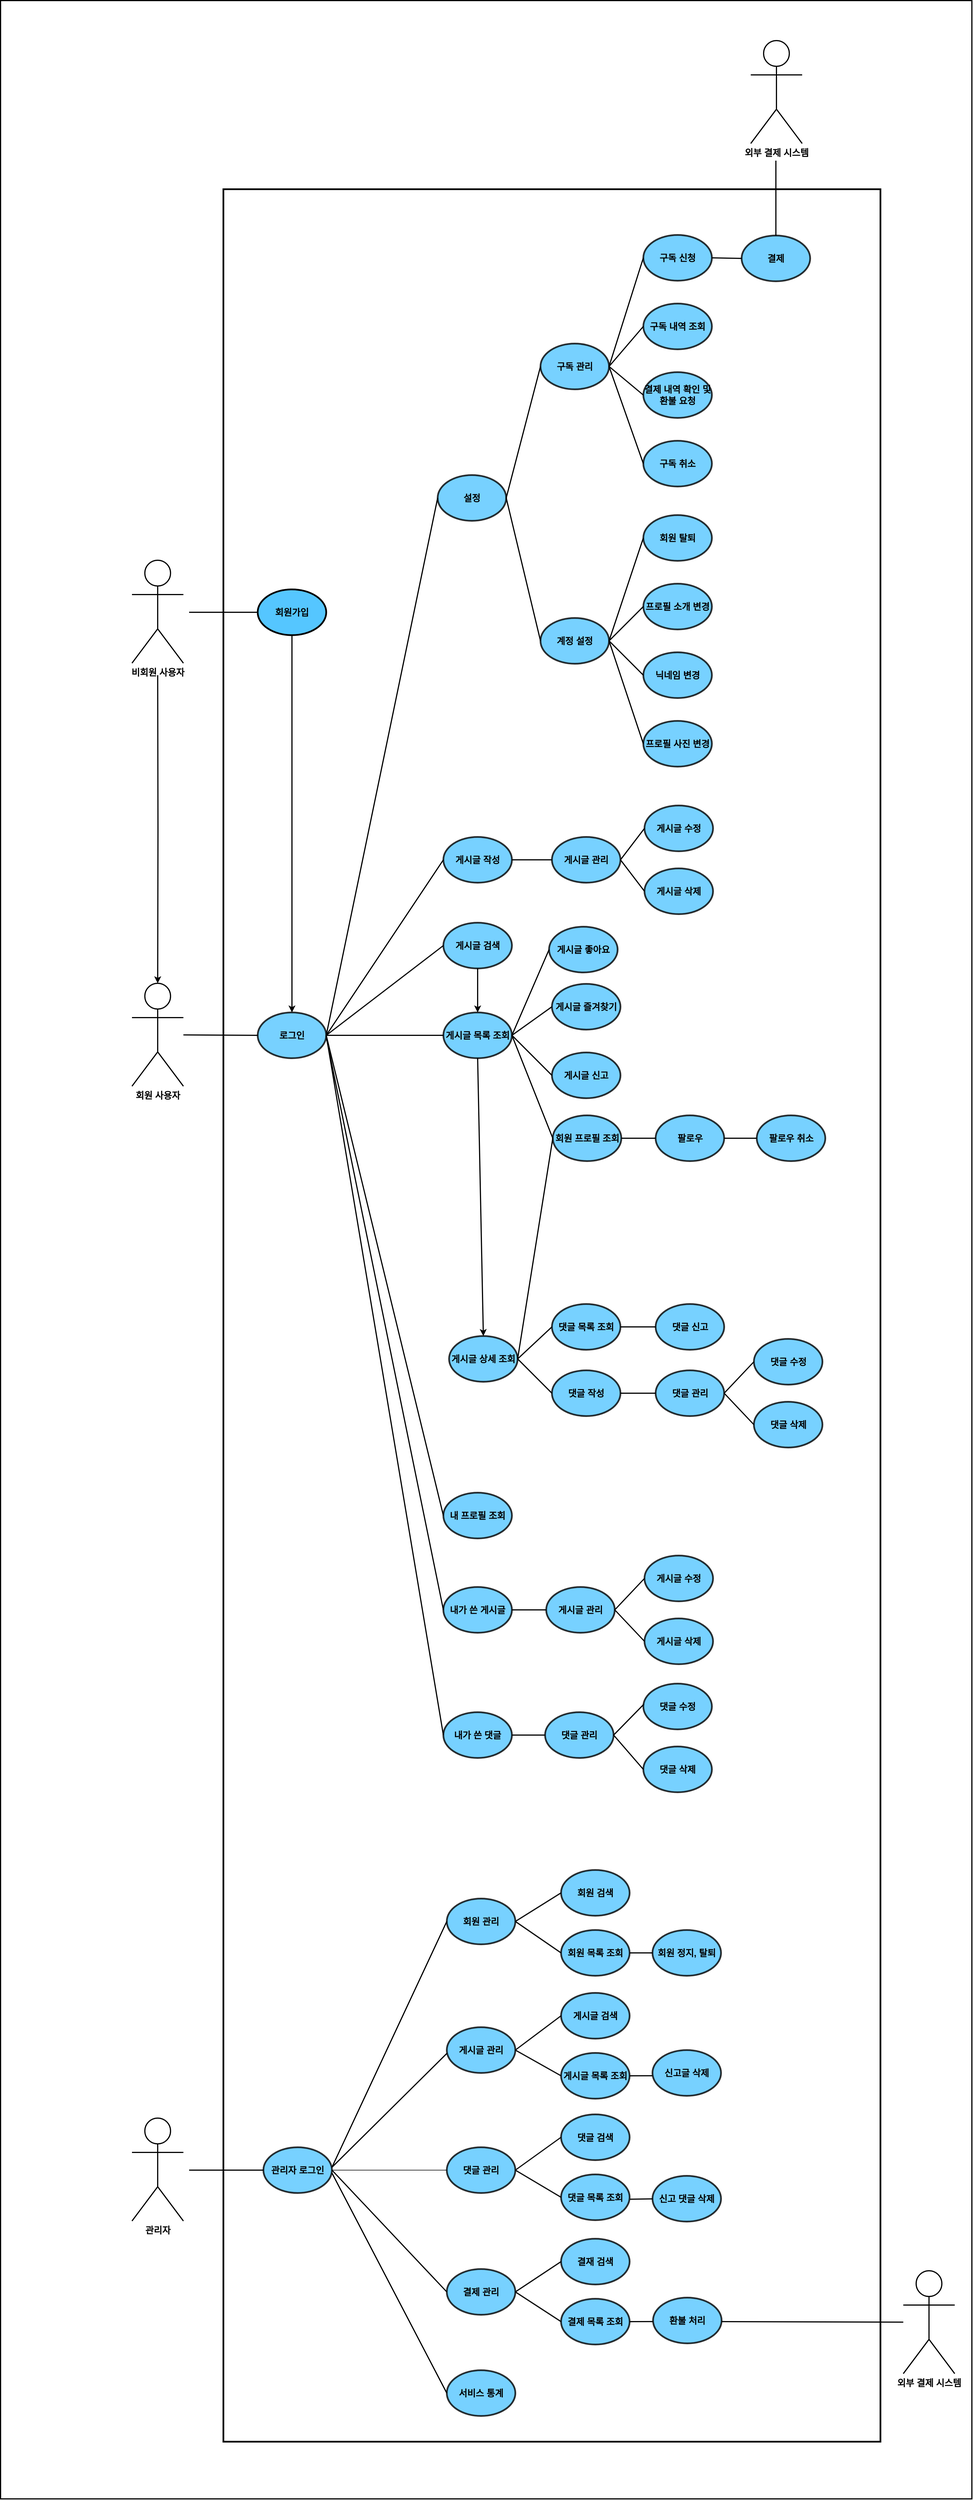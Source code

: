 <mxfile version="28.0.3" pages="2">
  <diagram name="페이지-1" id="KHk0nPtYh4eh7Fd_yaVx">
    <mxGraphModel dx="4844" dy="3646" grid="1" gridSize="10" guides="1" tooltips="1" connect="1" arrows="1" fold="1" page="1" pageScale="1" pageWidth="827" pageHeight="1169" math="0" shadow="0">
      <root>
        <mxCell id="0" />
        <mxCell id="1" parent="0" />
        <mxCell id="G9qvY0UhT8ZJuswkd91p-95" value="" style="rounded=0;whiteSpace=wrap;html=1;fillColor=light-dark(#FFFFFF,#FFFFFF);fontSize=16;strokeWidth=2;" vertex="1" parent="1">
          <mxGeometry x="-170" y="-1030" width="1700" height="4370" as="geometry" />
        </mxCell>
        <mxCell id="G9qvY0UhT8ZJuswkd91p-177" value="" style="rounded=0;whiteSpace=wrap;html=1;strokeColor=light-dark(#000000,#000000);fillColor=none;strokeWidth=3;" vertex="1" parent="1">
          <mxGeometry x="220" y="-700" width="1150" height="3940" as="geometry" />
        </mxCell>
        <mxCell id="G9qvY0UhT8ZJuswkd91p-1" value="&lt;font&gt;비회원 사용자&lt;/font&gt;" style="shape=umlActor;verticalLabelPosition=bottom;verticalAlign=top;html=1;outlineConnect=0;fontSize=16;strokeWidth=2;strokeColor=light-dark(#000000,#000000);align=center;fontFamily=Helvetica;fontColor=light-dark(#000000,#000000);fontStyle=1;fillColor=default;" vertex="1" parent="1">
          <mxGeometry x="60" y="-51" width="90" height="180" as="geometry" />
        </mxCell>
        <mxCell id="G9qvY0UhT8ZJuswkd91p-5" value="회원가입" style="ellipse;whiteSpace=wrap;fillColor=light-dark(#55C6FF,#FFFF60);fontSize=16;fontStyle=1;labelBackgroundColor=none;strokeColor=light-dark(#000000,#000000);gradientColor=none;gradientDirection=east;fontColor=light-dark(#000000,#000000);strokeWidth=3;align=center;verticalAlign=middle;fontFamily=Helvetica;" vertex="1" parent="1">
          <mxGeometry x="280" width="120" height="80" as="geometry" />
        </mxCell>
        <mxCell id="G9qvY0UhT8ZJuswkd91p-6" value="로그인" style="ellipse;whiteSpace=wrap;html=1;fontSize=16;strokeColor=light-dark(#000000,#000000);align=center;verticalAlign=middle;fontFamily=Helvetica;fontColor=light-dark(#000000,#000000);fontStyle=1;labelBackgroundColor=none;fillColor=light-dark(#55C6FF,#0ABEEB);gradientColor=none;gradientDirection=east;opacity=80;strokeWidth=3;" vertex="1" parent="1">
          <mxGeometry x="280" y="740" width="120" height="80" as="geometry" />
        </mxCell>
        <mxCell id="G9qvY0UhT8ZJuswkd91p-7" value="게시글 목록 조회" style="ellipse;whiteSpace=wrap;html=1;fontSize=16;strokeColor=light-dark(#000000,#000000);align=center;verticalAlign=middle;fontFamily=Helvetica;fontColor=light-dark(#000000,#000000);fontStyle=1;labelBackgroundColor=none;fillColor=light-dark(#55C6FF,#0ABEEB);gradientColor=none;gradientDirection=east;opacity=80;strokeWidth=3;" vertex="1" parent="1">
          <mxGeometry x="605" y="740" width="120" height="80" as="geometry" />
        </mxCell>
        <mxCell id="G9qvY0UhT8ZJuswkd91p-8" value="댓글 작성" style="ellipse;whiteSpace=wrap;html=1;fontSize=16;strokeColor=light-dark(#000000,#000000);align=center;verticalAlign=middle;fontFamily=Helvetica;fontColor=light-dark(#000000,#000000);fontStyle=1;labelBackgroundColor=none;fillColor=light-dark(#55C6FF,#0ABEEB);gradientColor=none;gradientDirection=east;opacity=80;strokeWidth=3;" vertex="1" parent="1">
          <mxGeometry x="795" y="1366" width="120" height="80" as="geometry" />
        </mxCell>
        <mxCell id="G9qvY0UhT8ZJuswkd91p-10" value="팔로우" style="ellipse;whiteSpace=wrap;html=1;fontSize=16;strokeColor=light-dark(#000000,#000000);align=center;verticalAlign=middle;fontFamily=Helvetica;fontColor=light-dark(#000000,#000000);fontStyle=1;labelBackgroundColor=none;fillColor=light-dark(#55C6FF,#0ABEEB);gradientColor=none;gradientDirection=east;opacity=80;strokeWidth=3;" vertex="1" parent="1">
          <mxGeometry x="976.5" y="920" width="120" height="80" as="geometry" />
        </mxCell>
        <mxCell id="G9qvY0UhT8ZJuswkd91p-15" value="게시글 수정" style="ellipse;whiteSpace=wrap;html=1;fontSize=16;strokeColor=light-dark(#000000,#000000);align=center;verticalAlign=middle;fontFamily=Helvetica;fontColor=light-dark(#000000,#000000);fontStyle=1;labelBackgroundColor=none;fillColor=light-dark(#55C6FF,#0ABEEB);gradientColor=none;gradientDirection=east;opacity=80;strokeWidth=3;" vertex="1" parent="1">
          <mxGeometry x="957" y="378" width="120" height="80" as="geometry" />
        </mxCell>
        <mxCell id="G9qvY0UhT8ZJuswkd91p-16" value="게시글 관리" style="ellipse;whiteSpace=wrap;html=1;fontSize=16;strokeColor=light-dark(#000000,#000000);align=center;verticalAlign=middle;fontFamily=Helvetica;fontColor=light-dark(#000000,#000000);fontStyle=1;labelBackgroundColor=none;fillColor=light-dark(#55C6FF,#0ABEEB);gradientColor=none;gradientDirection=east;opacity=80;strokeWidth=3;" vertex="1" parent="1">
          <mxGeometry x="795" y="433" width="120" height="80" as="geometry" />
        </mxCell>
        <mxCell id="G9qvY0UhT8ZJuswkd91p-17" value="게시글 작성" style="ellipse;whiteSpace=wrap;html=1;fontSize=16;strokeColor=light-dark(#000000,#000000);align=center;verticalAlign=middle;fontFamily=Helvetica;fontColor=light-dark(#000000,#000000);fontStyle=1;labelBackgroundColor=none;fillColor=light-dark(#55C6FF,#0ABEEB);gradientColor=none;gradientDirection=east;opacity=80;strokeWidth=3;" vertex="1" parent="1">
          <mxGeometry x="605" y="433" width="120" height="80" as="geometry" />
        </mxCell>
        <mxCell id="G9qvY0UhT8ZJuswkd91p-18" value="게시글 삭제" style="ellipse;whiteSpace=wrap;html=1;fontSize=16;strokeColor=light-dark(#000000,#000000);align=center;verticalAlign=middle;fontFamily=Helvetica;fontColor=light-dark(#000000,#000000);fontStyle=1;labelBackgroundColor=none;fillColor=light-dark(#55C6FF,#0ABEEB);gradientColor=none;gradientDirection=east;opacity=80;strokeWidth=3;" vertex="1" parent="1">
          <mxGeometry x="957" y="488" width="120" height="80" as="geometry" />
        </mxCell>
        <mxCell id="G9qvY0UhT8ZJuswkd91p-20" value="댓글 수정" style="ellipse;whiteSpace=wrap;html=1;fontSize=16;strokeColor=light-dark(#000000,#000000);align=center;verticalAlign=middle;fontFamily=Helvetica;fontColor=light-dark(#000000,#000000);fontStyle=1;labelBackgroundColor=none;fillColor=light-dark(#55C6FF,#0ABEEB);gradientColor=none;gradientDirection=east;opacity=80;strokeWidth=3;" vertex="1" parent="1">
          <mxGeometry x="1148.5" y="1311" width="120" height="80" as="geometry" />
        </mxCell>
        <mxCell id="G9qvY0UhT8ZJuswkd91p-21" value="댓글 관리" style="ellipse;whiteSpace=wrap;html=1;fontSize=16;strokeColor=light-dark(#000000,#000000);align=center;verticalAlign=middle;fontFamily=Helvetica;fontColor=light-dark(#000000,#000000);fontStyle=1;labelBackgroundColor=none;fillColor=light-dark(#55C6FF,#0ABEEB);gradientColor=none;gradientDirection=east;opacity=80;strokeWidth=3;" vertex="1" parent="1">
          <mxGeometry x="976.5" y="1366" width="120" height="80" as="geometry" />
        </mxCell>
        <mxCell id="G9qvY0UhT8ZJuswkd91p-22" value="댓글 삭제" style="ellipse;whiteSpace=wrap;html=1;fontSize=16;strokeColor=light-dark(#000000,#000000);align=center;verticalAlign=middle;fontFamily=Helvetica;fontColor=light-dark(#000000,#000000);fontStyle=1;labelBackgroundColor=none;fillColor=light-dark(#55C6FF,#0ABEEB);gradientColor=none;gradientDirection=east;opacity=80;strokeWidth=3;" vertex="1" parent="1">
          <mxGeometry x="1148.5" y="1421" width="120" height="80" as="geometry" />
        </mxCell>
        <mxCell id="G9qvY0UhT8ZJuswkd91p-24" value="게시글 즐겨찾기" style="ellipse;whiteSpace=wrap;html=1;fontSize=16;strokeColor=light-dark(#000000,#000000);align=center;verticalAlign=middle;fontFamily=Helvetica;fontColor=light-dark(#000000,#000000);fontStyle=1;labelBackgroundColor=none;fillColor=light-dark(#55C6FF,#0ABEEB);gradientColor=none;gradientDirection=east;opacity=80;strokeWidth=3;" vertex="1" parent="1">
          <mxGeometry x="795" y="690" width="120" height="80" as="geometry" />
        </mxCell>
        <mxCell id="G9qvY0UhT8ZJuswkd91p-25" value="설정" style="ellipse;whiteSpace=wrap;html=1;fontSize=16;strokeColor=light-dark(#000000,#000000);align=center;verticalAlign=middle;fontFamily=Helvetica;fontColor=light-dark(#000000,#000000);fontStyle=1;labelBackgroundColor=none;fillColor=light-dark(#55C6FF,#0ABEEB);gradientColor=none;gradientDirection=east;opacity=80;strokeWidth=3;" vertex="1" parent="1">
          <mxGeometry x="595" y="-200" width="120" height="80" as="geometry" />
        </mxCell>
        <mxCell id="G9qvY0UhT8ZJuswkd91p-26" value="계정 설정" style="ellipse;whiteSpace=wrap;html=1;fontSize=16;strokeColor=light-dark(#000000,#000000);align=center;verticalAlign=middle;fontFamily=Helvetica;fontColor=light-dark(#000000,#000000);fontStyle=1;labelBackgroundColor=none;fillColor=light-dark(#55C6FF,#0ABEEB);gradientColor=none;gradientDirection=east;opacity=80;strokeWidth=3;" vertex="1" parent="1">
          <mxGeometry x="775" y="50" width="120" height="80" as="geometry" />
        </mxCell>
        <mxCell id="G9qvY0UhT8ZJuswkd91p-27" value="프로필 사진 변경" style="ellipse;whiteSpace=wrap;html=1;fontSize=16;strokeColor=light-dark(#000000,#000000);align=center;verticalAlign=middle;fontFamily=Helvetica;fontColor=light-dark(#000000,#000000);fontStyle=1;labelBackgroundColor=none;fillColor=light-dark(#55C6FF,#0ABEEB);gradientColor=none;gradientDirection=east;opacity=80;strokeWidth=3;" vertex="1" parent="1">
          <mxGeometry x="955" y="230" width="120" height="80" as="geometry" />
        </mxCell>
        <mxCell id="G9qvY0UhT8ZJuswkd91p-29" value="닉네임 변경" style="ellipse;whiteSpace=wrap;html=1;fontSize=16;strokeColor=light-dark(#000000,#000000);align=center;verticalAlign=middle;fontFamily=Helvetica;fontColor=light-dark(#000000,#000000);fontStyle=1;labelBackgroundColor=none;fillColor=light-dark(#55C6FF,#0ABEEB);gradientColor=none;gradientDirection=east;opacity=80;strokeWidth=3;" vertex="1" parent="1">
          <mxGeometry x="955" y="110" width="120" height="80" as="geometry" />
        </mxCell>
        <mxCell id="G9qvY0UhT8ZJuswkd91p-30" value="프로필 소개 변경" style="ellipse;whiteSpace=wrap;html=1;fontSize=16;strokeColor=light-dark(#000000,#000000);align=center;verticalAlign=middle;fontFamily=Helvetica;fontColor=light-dark(#000000,#000000);fontStyle=1;labelBackgroundColor=none;fillColor=light-dark(#55C6FF,#0ABEEB);gradientColor=none;gradientDirection=east;opacity=80;strokeWidth=3;" vertex="1" parent="1">
          <mxGeometry x="955" y="-10" width="120" height="80" as="geometry" />
        </mxCell>
        <mxCell id="G9qvY0UhT8ZJuswkd91p-31" value="회원 탈퇴" style="ellipse;whiteSpace=wrap;html=1;fontSize=16;strokeColor=light-dark(#000000,#000000);align=center;verticalAlign=middle;fontFamily=Helvetica;fontColor=light-dark(#000000,#000000);fontStyle=1;labelBackgroundColor=none;fillColor=light-dark(#55C6FF,#0ABEEB);gradientColor=none;gradientDirection=east;opacity=80;strokeWidth=3;" vertex="1" parent="1">
          <mxGeometry x="955" y="-130" width="120" height="80" as="geometry" />
        </mxCell>
        <mxCell id="G9qvY0UhT8ZJuswkd91p-33" value="구독 관리" style="ellipse;whiteSpace=wrap;html=1;fontSize=16;strokeColor=light-dark(#000000,#000000);align=center;verticalAlign=middle;fontFamily=Helvetica;fontColor=light-dark(#000000,#000000);fontStyle=1;labelBackgroundColor=none;fillColor=light-dark(#55C6FF,#0ABEEB);gradientColor=none;gradientDirection=east;opacity=80;strokeWidth=3;" vertex="1" parent="1">
          <mxGeometry x="775" y="-430" width="120" height="80" as="geometry" />
        </mxCell>
        <mxCell id="G9qvY0UhT8ZJuswkd91p-34" value="구독 취소" style="ellipse;whiteSpace=wrap;html=1;fontSize=16;strokeColor=light-dark(#000000,#000000);align=center;verticalAlign=middle;fontFamily=Helvetica;fontColor=light-dark(#000000,#000000);fontStyle=1;labelBackgroundColor=none;fillColor=light-dark(#55C6FF,#0ABEEB);gradientColor=none;gradientDirection=east;opacity=80;strokeWidth=3;" vertex="1" parent="1">
          <mxGeometry x="955" y="-260" width="120" height="80" as="geometry" />
        </mxCell>
        <mxCell id="G9qvY0UhT8ZJuswkd91p-35" value="결제 내역 확인 및 환불 요청" style="ellipse;whiteSpace=wrap;html=1;fontSize=16;strokeColor=light-dark(#000000,#000000);align=center;verticalAlign=middle;fontFamily=Helvetica;fontColor=light-dark(#000000,#000000);fontStyle=1;labelBackgroundColor=none;fillColor=light-dark(#55C6FF,#0ABEEB);gradientColor=none;gradientDirection=east;opacity=80;strokeWidth=3;" vertex="1" parent="1">
          <mxGeometry x="955" y="-380" width="120" height="80" as="geometry" />
        </mxCell>
        <mxCell id="G9qvY0UhT8ZJuswkd91p-36" value="구독 내역 조회" style="ellipse;whiteSpace=wrap;html=1;fontSize=16;strokeColor=light-dark(#000000,#000000);align=center;verticalAlign=middle;fontFamily=Helvetica;fontColor=light-dark(#000000,#000000);fontStyle=1;labelBackgroundColor=none;fillColor=light-dark(#55C6FF,#0ABEEB);gradientColor=none;gradientDirection=east;opacity=80;strokeWidth=3;" vertex="1" parent="1">
          <mxGeometry x="955" y="-500" width="120" height="80" as="geometry" />
        </mxCell>
        <mxCell id="G9qvY0UhT8ZJuswkd91p-37" value="구독 신청" style="ellipse;whiteSpace=wrap;html=1;fontSize=16;strokeColor=light-dark(#000000,#000000);align=center;verticalAlign=middle;fontFamily=Helvetica;fontColor=light-dark(#000000,#000000);fontStyle=1;labelBackgroundColor=none;fillColor=light-dark(#55C6FF,#0ABEEB);gradientColor=none;gradientDirection=east;opacity=80;strokeWidth=3;shadow=0;" vertex="1" parent="1">
          <mxGeometry x="955" y="-620" width="120" height="80" as="geometry" />
        </mxCell>
        <mxCell id="G9qvY0UhT8ZJuswkd91p-38" value="결제" style="ellipse;whiteSpace=wrap;html=1;fontSize=16;strokeColor=light-dark(#000000,#000000);align=center;verticalAlign=middle;fontFamily=Helvetica;fontColor=light-dark(#000000,#000000);fontStyle=1;labelBackgroundColor=none;fillColor=light-dark(#55C6FF,#0ABEEB);gradientColor=none;gradientDirection=east;opacity=80;strokeWidth=3;" vertex="1" parent="1">
          <mxGeometry x="1127" y="-619" width="120" height="80" as="geometry" />
        </mxCell>
        <mxCell id="G9qvY0UhT8ZJuswkd91p-39" value="게시글 검색" style="ellipse;whiteSpace=wrap;html=1;fontSize=16;strokeColor=light-dark(#000000,#000000);align=center;verticalAlign=middle;fontFamily=Helvetica;fontColor=light-dark(#000000,#000000);fontStyle=1;labelBackgroundColor=none;fillColor=light-dark(#55C6FF,#0ABEEB);gradientColor=none;gradientDirection=east;opacity=80;strokeWidth=3;" vertex="1" parent="1">
          <mxGeometry x="605" y="583" width="120" height="80" as="geometry" />
        </mxCell>
        <mxCell id="G9qvY0UhT8ZJuswkd91p-40" value="회원 프로필 조회" style="ellipse;whiteSpace=wrap;html=1;fontSize=16;strokeColor=light-dark(#000000,#000000);align=center;verticalAlign=middle;fontFamily=Helvetica;fontColor=light-dark(#000000,#000000);fontStyle=1;labelBackgroundColor=none;fillColor=light-dark(#55C6FF,#0ABEEB);gradientColor=none;gradientDirection=east;opacity=80;strokeWidth=3;" vertex="1" parent="1">
          <mxGeometry x="796.5" y="920" width="120" height="80" as="geometry" />
        </mxCell>
        <mxCell id="G9qvY0UhT8ZJuswkd91p-41" value="팔로우 취소" style="ellipse;whiteSpace=wrap;html=1;fontSize=16;strokeColor=light-dark(#000000,#000000);align=center;verticalAlign=middle;fontFamily=Helvetica;fontColor=light-dark(#000000,#000000);fontStyle=1;labelBackgroundColor=none;fillColor=light-dark(#55C6FF,#0ABEEB);gradientColor=none;gradientDirection=east;opacity=80;strokeWidth=3;" vertex="1" parent="1">
          <mxGeometry x="1153.5" y="920" width="120" height="80" as="geometry" />
        </mxCell>
        <mxCell id="G9qvY0UhT8ZJuswkd91p-42" value="게시글 상세 조회" style="ellipse;whiteSpace=wrap;html=1;fontSize=16;strokeColor=light-dark(#000000,#000000);align=center;verticalAlign=middle;fontFamily=Helvetica;fontColor=light-dark(#000000,#000000);fontStyle=1;labelBackgroundColor=none;fillColor=light-dark(#55C6FF,#0ABEEB);gradientColor=none;gradientDirection=east;opacity=80;strokeWidth=3;" vertex="1" parent="1">
          <mxGeometry x="615" y="1306" width="120" height="80" as="geometry" />
        </mxCell>
        <mxCell id="G9qvY0UhT8ZJuswkd91p-57" value="" style="endArrow=none;html=1;rounded=0;entryX=0;entryY=0.5;entryDx=0;entryDy=0;fontSize=16;strokeWidth=2;strokeColor=light-dark(#000000,#000000);exitX=1;exitY=0.5;exitDx=0;exitDy=0;" edge="1" parent="1" source="G9qvY0UhT8ZJuswkd91p-7" target="G9qvY0UhT8ZJuswkd91p-24">
          <mxGeometry width="50" height="50" relative="1" as="geometry">
            <mxPoint x="700" y="910" as="sourcePoint" />
            <mxPoint x="750" y="860" as="targetPoint" />
          </mxGeometry>
        </mxCell>
        <mxCell id="G9qvY0UhT8ZJuswkd91p-61" value="댓글 목록 조회" style="ellipse;whiteSpace=wrap;html=1;fontSize=16;strokeColor=light-dark(#000000,#000000);align=center;verticalAlign=middle;fontFamily=Helvetica;fontColor=light-dark(#000000,#000000);fontStyle=1;labelBackgroundColor=none;fillColor=light-dark(#55C6FF,#0ABEEB);gradientColor=none;gradientDirection=east;opacity=80;strokeWidth=3;" vertex="1" parent="1">
          <mxGeometry x="795" y="1250" width="120" height="80" as="geometry" />
        </mxCell>
        <mxCell id="G9qvY0UhT8ZJuswkd91p-62" value="내 프로필 조회" style="ellipse;whiteSpace=wrap;html=1;fontSize=16;strokeColor=light-dark(#000000,#000000);align=center;verticalAlign=middle;fontFamily=Helvetica;fontColor=light-dark(#000000,#000000);fontStyle=1;labelBackgroundColor=none;fillColor=light-dark(#55C6FF,#0ABEEB);gradientColor=none;gradientDirection=east;opacity=80;strokeWidth=3;" vertex="1" parent="1">
          <mxGeometry x="605" y="1580" width="120" height="80" as="geometry" />
        </mxCell>
        <mxCell id="G9qvY0UhT8ZJuswkd91p-63" value="내가 쓴 게시글" style="ellipse;whiteSpace=wrap;html=1;fontSize=16;strokeColor=light-dark(#000000,#000000);align=center;verticalAlign=middle;fontFamily=Helvetica;fontColor=light-dark(#000000,#000000);fontStyle=1;labelBackgroundColor=none;fillColor=light-dark(#55C6FF,#0ABEEB);gradientColor=none;gradientDirection=east;opacity=80;strokeWidth=3;" vertex="1" parent="1">
          <mxGeometry x="605" y="1745" width="120" height="80" as="geometry" />
        </mxCell>
        <mxCell id="G9qvY0UhT8ZJuswkd91p-64" value="내가 쓴 댓글" style="ellipse;whiteSpace=wrap;html=1;fontSize=16;strokeColor=light-dark(#000000,#000000);align=center;verticalAlign=middle;fontFamily=Helvetica;fontColor=light-dark(#000000,#000000);fontStyle=1;labelBackgroundColor=none;fillColor=light-dark(#55C6FF,#0ABEEB);gradientColor=none;gradientDirection=east;opacity=80;strokeWidth=3;" vertex="1" parent="1">
          <mxGeometry x="605" y="1964" width="120" height="80" as="geometry" />
        </mxCell>
        <mxCell id="G9qvY0UhT8ZJuswkd91p-65" value="게시글 수정" style="ellipse;whiteSpace=wrap;html=1;fontSize=16;strokeColor=light-dark(#000000,#000000);align=center;verticalAlign=middle;fontFamily=Helvetica;fontColor=light-dark(#000000,#000000);fontStyle=1;labelBackgroundColor=none;fillColor=light-dark(#55C6FF,#0ABEEB);gradientColor=none;gradientDirection=east;opacity=80;strokeWidth=3;" vertex="1" parent="1">
          <mxGeometry x="957" y="1690" width="120" height="80" as="geometry" />
        </mxCell>
        <mxCell id="G9qvY0UhT8ZJuswkd91p-66" value="게시글 관리" style="ellipse;whiteSpace=wrap;html=1;fontSize=16;strokeColor=light-dark(#000000,#000000);align=center;verticalAlign=middle;fontFamily=Helvetica;fontColor=light-dark(#000000,#000000);fontStyle=1;labelBackgroundColor=none;fillColor=light-dark(#55C6FF,#0ABEEB);gradientColor=none;gradientDirection=east;opacity=80;strokeWidth=3;" vertex="1" parent="1">
          <mxGeometry x="785" y="1745" width="120" height="80" as="geometry" />
        </mxCell>
        <mxCell id="G9qvY0UhT8ZJuswkd91p-67" value="게시글 삭제" style="ellipse;whiteSpace=wrap;html=1;fontSize=16;strokeColor=light-dark(#000000,#000000);align=center;verticalAlign=middle;fontFamily=Helvetica;fontColor=light-dark(#000000,#000000);fontStyle=1;labelBackgroundColor=none;fillColor=light-dark(#55C6FF,#0ABEEB);gradientColor=none;gradientDirection=east;opacity=80;strokeWidth=3;" vertex="1" parent="1">
          <mxGeometry x="957" y="1800" width="120" height="80" as="geometry" />
        </mxCell>
        <mxCell id="G9qvY0UhT8ZJuswkd91p-68" value="댓글 수정" style="ellipse;whiteSpace=wrap;html=1;fontSize=16;strokeColor=light-dark(#000000,#000000);align=center;verticalAlign=middle;fontFamily=Helvetica;fontColor=light-dark(#000000,#000000);fontStyle=1;labelBackgroundColor=none;fillColor=light-dark(#55C6FF,#0ABEEB);gradientColor=none;gradientDirection=east;opacity=80;strokeWidth=3;" vertex="1" parent="1">
          <mxGeometry x="955" y="1914" width="120" height="80" as="geometry" />
        </mxCell>
        <mxCell id="G9qvY0UhT8ZJuswkd91p-69" value="댓글 관리" style="ellipse;whiteSpace=wrap;html=1;fontSize=16;strokeColor=light-dark(#000000,#000000);align=center;verticalAlign=middle;fontFamily=Helvetica;fontColor=light-dark(#000000,#000000);fontStyle=1;labelBackgroundColor=none;fillColor=light-dark(#55C6FF,#0ABEEB);gradientColor=none;gradientDirection=east;opacity=80;strokeWidth=3;" vertex="1" parent="1">
          <mxGeometry x="783" y="1964" width="120" height="80" as="geometry" />
        </mxCell>
        <mxCell id="G9qvY0UhT8ZJuswkd91p-70" value="댓글 삭제" style="ellipse;whiteSpace=wrap;html=1;fontSize=16;strokeColor=light-dark(#000000,#000000);align=center;verticalAlign=middle;fontFamily=Helvetica;fontColor=light-dark(#000000,#000000);fontStyle=1;labelBackgroundColor=none;fillColor=light-dark(#55C6FF,#0ABEEB);gradientColor=none;gradientDirection=east;opacity=80;strokeWidth=3;" vertex="1" parent="1">
          <mxGeometry x="955" y="2024" width="120" height="80" as="geometry" />
        </mxCell>
        <mxCell id="G9qvY0UhT8ZJuswkd91p-71" value="게시글 신고" style="ellipse;whiteSpace=wrap;html=1;fontSize=16;strokeColor=light-dark(#000000,#000000);align=center;verticalAlign=middle;fontFamily=Helvetica;fontColor=light-dark(#000000,#000000);fontStyle=1;labelBackgroundColor=none;fillColor=light-dark(#55C6FF,#0ABEEB);gradientColor=none;gradientDirection=east;opacity=80;strokeWidth=3;" vertex="1" parent="1">
          <mxGeometry x="795" y="810" width="120" height="80" as="geometry" />
        </mxCell>
        <mxCell id="G9qvY0UhT8ZJuswkd91p-72" value="댓글 신고" style="ellipse;whiteSpace=wrap;html=1;fontSize=16;strokeColor=light-dark(#000000,#000000);align=center;verticalAlign=middle;fontFamily=Helvetica;fontColor=light-dark(#000000,#000000);fontStyle=1;labelBackgroundColor=none;fillColor=light-dark(#55C6FF,#0ABEEB);gradientColor=none;gradientDirection=east;opacity=80;strokeWidth=3;" vertex="1" parent="1">
          <mxGeometry x="976.5" y="1250" width="120" height="80" as="geometry" />
        </mxCell>
        <mxCell id="G9qvY0UhT8ZJuswkd91p-75" value="관리자 로그인" style="ellipse;whiteSpace=wrap;html=1;fontSize=16;strokeColor=light-dark(#000000,#000000);align=center;verticalAlign=middle;fontFamily=Helvetica;fontColor=light-dark(#000000,#000000);fontStyle=1;labelBackgroundColor=none;fillColor=light-dark(#55C6FF,#0ABEEB);gradientColor=none;gradientDirection=east;opacity=80;strokeWidth=3;" vertex="1" parent="1">
          <mxGeometry x="290" y="2725" width="120" height="80" as="geometry" />
        </mxCell>
        <mxCell id="G9qvY0UhT8ZJuswkd91p-76" value="회원 관리" style="ellipse;whiteSpace=wrap;html=1;fontSize=16;strokeColor=light-dark(#000000,#000000);align=center;verticalAlign=middle;fontFamily=Helvetica;fontColor=light-dark(#000000,#000000);fontStyle=1;labelBackgroundColor=none;fillColor=light-dark(#55C6FF,#0ABEEB);gradientColor=none;gradientDirection=east;opacity=80;strokeWidth=3;" vertex="1" parent="1">
          <mxGeometry x="611" y="2290" width="120" height="80" as="geometry" />
        </mxCell>
        <mxCell id="G9qvY0UhT8ZJuswkd91p-77" value="게시글 관리" style="ellipse;whiteSpace=wrap;html=1;fontSize=16;strokeColor=light-dark(#000000,#000000);align=center;verticalAlign=middle;fontFamily=Helvetica;fontColor=light-dark(#000000,#000000);fontStyle=1;labelBackgroundColor=none;fillColor=light-dark(#55C6FF,#0ABEEB);gradientColor=none;gradientDirection=east;opacity=80;strokeWidth=3;" vertex="1" parent="1">
          <mxGeometry x="611" y="2515" width="120" height="80" as="geometry" />
        </mxCell>
        <mxCell id="G9qvY0UhT8ZJuswkd91p-78" value="댓글 관리" style="ellipse;whiteSpace=wrap;html=1;fontSize=16;strokeColor=light-dark(#000000,#000000);align=center;verticalAlign=middle;fontFamily=Helvetica;fontColor=light-dark(#000000,#000000);fontStyle=1;labelBackgroundColor=none;fillColor=light-dark(#55C6FF,#0ABEEB);gradientColor=none;gradientDirection=east;opacity=80;strokeWidth=3;" vertex="1" parent="1">
          <mxGeometry x="611" y="2725" width="120" height="80" as="geometry" />
        </mxCell>
        <mxCell id="G9qvY0UhT8ZJuswkd91p-79" value="결제 관리" style="ellipse;whiteSpace=wrap;html=1;fontSize=16;strokeColor=light-dark(#000000,#000000);align=center;verticalAlign=middle;fontFamily=Helvetica;fontColor=light-dark(#000000,#000000);fontStyle=1;labelBackgroundColor=none;fillColor=light-dark(#55C6FF,#0ABEEB);gradientColor=none;gradientDirection=east;opacity=80;strokeWidth=3;" vertex="1" parent="1">
          <mxGeometry x="611" y="2938" width="120" height="80" as="geometry" />
        </mxCell>
        <mxCell id="G9qvY0UhT8ZJuswkd91p-80" value="서비스 통계" style="ellipse;whiteSpace=wrap;html=1;fontSize=16;strokeColor=light-dark(#000000,#000000);align=center;verticalAlign=middle;fontFamily=Helvetica;fontStyle=1;labelBackgroundColor=none;fillColor=light-dark(#55C6FF,#0ABEEB);gradientColor=none;gradientDirection=east;fontColor=light-dark(#000000,#000000);strokeWidth=3;opacity=80;" vertex="1" parent="1">
          <mxGeometry x="611" y="3115" width="120" height="80" as="geometry" />
        </mxCell>
        <mxCell id="G9qvY0UhT8ZJuswkd91p-81" value="회원 목록 조회" style="ellipse;whiteSpace=wrap;html=1;fontSize=16;strokeColor=light-dark(#000000,#000000);align=center;verticalAlign=middle;fontFamily=Helvetica;fontColor=light-dark(#000000,#000000);fontStyle=1;labelBackgroundColor=none;fillColor=light-dark(#55C6FF,#0ABEEB);gradientColor=none;gradientDirection=east;opacity=80;strokeWidth=3;" vertex="1" parent="1">
          <mxGeometry x="811" y="2345" width="120" height="80" as="geometry" />
        </mxCell>
        <mxCell id="G9qvY0UhT8ZJuswkd91p-82" value="회원 검색" style="ellipse;whiteSpace=wrap;html=1;fontSize=16;strokeColor=light-dark(#000000,#000000);align=center;verticalAlign=middle;fontFamily=Helvetica;fontColor=light-dark(#000000,#000000);fontStyle=1;labelBackgroundColor=none;fillColor=light-dark(#55C6FF,#0ABEEB);gradientColor=none;gradientDirection=east;opacity=80;strokeWidth=3;" vertex="1" parent="1">
          <mxGeometry x="811" y="2240" width="120" height="80" as="geometry" />
        </mxCell>
        <mxCell id="G9qvY0UhT8ZJuswkd91p-84" value="게시글 검색" style="ellipse;whiteSpace=wrap;html=1;fontSize=16;strokeColor=light-dark(#000000,#000000);align=center;verticalAlign=middle;fontFamily=Helvetica;fontColor=light-dark(#000000,#000000);fontStyle=1;labelBackgroundColor=none;fillColor=light-dark(#55C6FF,#0ABEEB);gradientColor=none;gradientDirection=east;opacity=80;strokeWidth=3;" vertex="1" parent="1">
          <mxGeometry x="811" y="2455" width="120" height="80" as="geometry" />
        </mxCell>
        <mxCell id="G9qvY0UhT8ZJuswkd91p-85" value="게시글 목록 조회" style="ellipse;whiteSpace=wrap;html=1;fontSize=16;strokeColor=light-dark(#000000,#000000);align=center;verticalAlign=middle;fontFamily=Helvetica;fontColor=light-dark(#000000,#000000);fontStyle=1;labelBackgroundColor=none;fillColor=light-dark(#55C6FF,#0ABEEB);gradientColor=none;gradientDirection=east;opacity=80;strokeWidth=3;" vertex="1" parent="1">
          <mxGeometry x="811" y="2560" width="120" height="80" as="geometry" />
        </mxCell>
        <mxCell id="G9qvY0UhT8ZJuswkd91p-86" value="댓글 검색" style="ellipse;whiteSpace=wrap;html=1;fontSize=16;strokeColor=light-dark(#000000,#000000);align=center;verticalAlign=middle;fontFamily=Helvetica;fontColor=light-dark(#000000,#000000);fontStyle=1;labelBackgroundColor=none;fillColor=light-dark(#55C6FF,#0ABEEB);gradientColor=none;gradientDirection=east;opacity=80;strokeWidth=3;" vertex="1" parent="1">
          <mxGeometry x="811" y="2667.5" width="120" height="80" as="geometry" />
        </mxCell>
        <mxCell id="G9qvY0UhT8ZJuswkd91p-87" value="댓글 목록 조회" style="ellipse;whiteSpace=wrap;html=1;fontSize=16;strokeColor=light-dark(#000000,#000000);align=center;verticalAlign=middle;fontFamily=Helvetica;fontColor=light-dark(#000000,#000000);fontStyle=1;labelBackgroundColor=none;fillColor=light-dark(#55C6FF,#0ABEEB);gradientColor=none;gradientDirection=east;opacity=80;strokeWidth=3;" vertex="1" parent="1">
          <mxGeometry x="811" y="2772.5" width="120" height="80" as="geometry" />
        </mxCell>
        <mxCell id="G9qvY0UhT8ZJuswkd91p-88" value="회원 정지, 탈퇴" style="ellipse;whiteSpace=wrap;html=1;fontSize=16;strokeColor=light-dark(#000000,#000000);align=center;verticalAlign=middle;fontFamily=Helvetica;fontColor=light-dark(#000000,#000000);fontStyle=1;labelBackgroundColor=none;fillColor=light-dark(#55C6FF,#0ABEEB);gradientColor=none;gradientDirection=east;opacity=80;strokeWidth=3;" vertex="1" parent="1">
          <mxGeometry x="971" y="2345" width="120" height="80" as="geometry" />
        </mxCell>
        <mxCell id="G9qvY0UhT8ZJuswkd91p-89" value="신고글 삭제" style="ellipse;whiteSpace=wrap;html=1;fontSize=16;strokeColor=light-dark(#000000,#000000);align=center;verticalAlign=middle;fontFamily=Helvetica;fontColor=light-dark(#000000,#000000);fontStyle=1;labelBackgroundColor=none;fillColor=light-dark(#55C6FF,#0ABEEB);gradientColor=none;gradientDirection=east;opacity=80;strokeWidth=3;" vertex="1" parent="1">
          <mxGeometry x="971" y="2555" width="120" height="80" as="geometry" />
        </mxCell>
        <mxCell id="G9qvY0UhT8ZJuswkd91p-90" value="신고 댓글 삭제" style="ellipse;whiteSpace=wrap;html=1;fontSize=16;strokeColor=light-dark(#000000,#000000);align=center;verticalAlign=middle;fontFamily=Helvetica;fontColor=light-dark(#000000,#000000);fontStyle=1;labelBackgroundColor=none;fillColor=light-dark(#55C6FF,#0ABEEB);gradientColor=none;gradientDirection=east;opacity=80;strokeWidth=3;" vertex="1" parent="1">
          <mxGeometry x="971" y="2775" width="120" height="80" as="geometry" />
        </mxCell>
        <mxCell id="G9qvY0UhT8ZJuswkd91p-91" value="결재 검색" style="ellipse;whiteSpace=wrap;html=1;fontSize=16;strokeColor=light-dark(#000000,#000000);align=center;verticalAlign=middle;fontFamily=Helvetica;fontColor=light-dark(#000000,#000000);fontStyle=1;labelBackgroundColor=none;fillColor=light-dark(#55C6FF,#0ABEEB);gradientColor=none;gradientDirection=east;opacity=80;strokeWidth=3;" vertex="1" parent="1">
          <mxGeometry x="811" y="2885" width="120" height="80" as="geometry" />
        </mxCell>
        <mxCell id="G9qvY0UhT8ZJuswkd91p-92" value="결제 목록 조회" style="ellipse;whiteSpace=wrap;html=1;fontSize=16;strokeColor=light-dark(#000000,#000000);align=center;verticalAlign=middle;fontFamily=Helvetica;fontColor=light-dark(#000000,#000000);fontStyle=1;labelBackgroundColor=none;fillColor=light-dark(#55C6FF,#0ABEEB);gradientColor=none;gradientDirection=east;opacity=80;strokeWidth=3;" vertex="1" parent="1">
          <mxGeometry x="811" y="2990" width="120" height="80" as="geometry" />
        </mxCell>
        <mxCell id="G9qvY0UhT8ZJuswkd91p-93" value="환불 처리" style="ellipse;whiteSpace=wrap;html=1;fontSize=16;strokeColor=light-dark(#000000,#000000);align=center;verticalAlign=middle;fontFamily=Helvetica;fontColor=light-dark(#000000,#000000);fontStyle=1;labelBackgroundColor=none;fillColor=light-dark(#55C6FF,#0ABEEB);gradientColor=none;gradientDirection=east;opacity=80;strokeWidth=3;" vertex="1" parent="1">
          <mxGeometry x="972" y="2988" width="120" height="80" as="geometry" />
        </mxCell>
        <mxCell id="G9qvY0UhT8ZJuswkd91p-96" value="&lt;font&gt;회원 사용자&lt;/font&gt;" style="shape=umlActor;verticalLabelPosition=bottom;verticalAlign=top;html=1;outlineConnect=0;fontSize=16;strokeWidth=2;strokeColor=light-dark(#000000,#000000);align=center;fontFamily=Helvetica;fontColor=light-dark(#000000,#000000);fontStyle=1;fillColor=default;" vertex="1" parent="1">
          <mxGeometry x="60" y="689" width="90" height="180" as="geometry" />
        </mxCell>
        <mxCell id="G9qvY0UhT8ZJuswkd91p-97" value="&lt;font&gt;관리자&lt;/font&gt;" style="shape=umlActor;verticalLabelPosition=bottom;verticalAlign=top;html=1;outlineConnect=0;fontSize=16;strokeWidth=2;strokeColor=light-dark(#000000,#000000);align=center;fontFamily=Helvetica;fontColor=light-dark(#000000,#000000);fontStyle=1;fillColor=default;" vertex="1" parent="1">
          <mxGeometry x="60" y="2674" width="90" height="180" as="geometry" />
        </mxCell>
        <mxCell id="G9qvY0UhT8ZJuswkd91p-98" value="&lt;font&gt;외부 결제 시스템&lt;/font&gt;" style="shape=umlActor;verticalLabelPosition=bottom;verticalAlign=top;html=1;outlineConnect=0;fontSize=16;strokeWidth=2;strokeColor=light-dark(#000000,#000000);fontColor=light-dark(#000000,#000000);fontStyle=1" vertex="1" parent="1">
          <mxGeometry x="1143" y="-960" width="90" height="180" as="geometry" />
        </mxCell>
        <mxCell id="G9qvY0UhT8ZJuswkd91p-99" value="&lt;font&gt;외부 결제 시스템&lt;/font&gt;" style="shape=umlActor;verticalLabelPosition=bottom;verticalAlign=top;html=1;outlineConnect=0;fontSize=16;strokeWidth=2;strokeColor=light-dark(#000000,#000000);align=center;fontFamily=Helvetica;fontColor=light-dark(#000000,#000000);fontStyle=1;fillColor=default;" vertex="1" parent="1">
          <mxGeometry x="1410" y="2941" width="90" height="180" as="geometry" />
        </mxCell>
        <mxCell id="G9qvY0UhT8ZJuswkd91p-102" value="" style="endArrow=none;html=1;rounded=0;exitX=1;exitY=0.5;exitDx=0;exitDy=0;fontSize=16;" edge="1" parent="1" source="G9qvY0UhT8ZJuswkd91p-75" target="G9qvY0UhT8ZJuswkd91p-78">
          <mxGeometry width="50" height="50" relative="1" as="geometry">
            <mxPoint x="390" y="2830" as="sourcePoint" />
            <mxPoint x="440" y="2780" as="targetPoint" />
          </mxGeometry>
        </mxCell>
        <mxCell id="G9qvY0UhT8ZJuswkd91p-103" value="" style="endArrow=none;html=1;rounded=0;entryX=0.004;entryY=0.569;entryDx=0;entryDy=0;entryPerimeter=0;fontSize=16;strokeWidth=2;strokeColor=light-dark(#000000,#070707);" edge="1" parent="1" target="G9qvY0UhT8ZJuswkd91p-77">
          <mxGeometry width="50" height="50" relative="1" as="geometry">
            <mxPoint x="410" y="2760" as="sourcePoint" />
            <mxPoint x="540" y="2696" as="targetPoint" />
          </mxGeometry>
        </mxCell>
        <mxCell id="G9qvY0UhT8ZJuswkd91p-104" value="" style="endArrow=none;html=1;rounded=0;entryX=1;entryY=0.5;entryDx=0;entryDy=0;exitX=0;exitY=0.5;exitDx=0;exitDy=0;fontSize=16;strokeWidth=2;strokeColor=light-dark(#000000,#070707);" edge="1" parent="1" source="G9qvY0UhT8ZJuswkd91p-79" target="G9qvY0UhT8ZJuswkd91p-75">
          <mxGeometry width="50" height="50" relative="1" as="geometry">
            <mxPoint x="530" y="3031" as="sourcePoint" />
            <mxPoint x="590" y="2840" as="targetPoint" />
          </mxGeometry>
        </mxCell>
        <mxCell id="G9qvY0UhT8ZJuswkd91p-105" value="" style="endArrow=none;html=1;rounded=0;exitX=0;exitY=0.5;exitDx=0;exitDy=0;fontSize=16;strokeWidth=2;strokeColor=light-dark(#000000,#070707);" edge="1" parent="1" source="G9qvY0UhT8ZJuswkd91p-80">
          <mxGeometry width="50" height="50" relative="1" as="geometry">
            <mxPoint x="510" y="3113" as="sourcePoint" />
            <mxPoint x="410" y="2770" as="targetPoint" />
          </mxGeometry>
        </mxCell>
        <mxCell id="G9qvY0UhT8ZJuswkd91p-106" value="" style="endArrow=none;html=1;rounded=0;entryX=0;entryY=0.5;entryDx=0;entryDy=0;fontSize=16;strokeWidth=2;strokeColor=light-dark(#000000,#070707);" edge="1" parent="1" target="G9qvY0UhT8ZJuswkd91p-76">
          <mxGeometry width="50" height="50" relative="1" as="geometry">
            <mxPoint x="410" y="2760" as="sourcePoint" />
            <mxPoint x="390" y="2441" as="targetPoint" />
          </mxGeometry>
        </mxCell>
        <mxCell id="G9qvY0UhT8ZJuswkd91p-107" value="" style="endArrow=none;html=1;rounded=0;entryX=0;entryY=0.5;entryDx=0;entryDy=0;exitX=1;exitY=0.5;exitDx=0;exitDy=0;fontSize=16;strokeWidth=2;strokeColor=light-dark(#000000,#070707);" edge="1" parent="1" source="G9qvY0UhT8ZJuswkd91p-76" target="G9qvY0UhT8ZJuswkd91p-82">
          <mxGeometry width="50" height="50" relative="1" as="geometry">
            <mxPoint x="711" y="2580" as="sourcePoint" />
            <mxPoint x="771" y="2150" as="targetPoint" />
          </mxGeometry>
        </mxCell>
        <mxCell id="G9qvY0UhT8ZJuswkd91p-108" value="" style="endArrow=none;html=1;rounded=0;entryX=0;entryY=0.5;entryDx=0;entryDy=0;exitX=1;exitY=0.5;exitDx=0;exitDy=0;fontSize=16;strokeWidth=2;strokeColor=light-dark(#000000,#070707);" edge="1" parent="1" source="G9qvY0UhT8ZJuswkd91p-76" target="G9qvY0UhT8ZJuswkd91p-81">
          <mxGeometry width="50" height="50" relative="1" as="geometry">
            <mxPoint x="791" y="2410" as="sourcePoint" />
            <mxPoint x="871" y="2360" as="targetPoint" />
          </mxGeometry>
        </mxCell>
        <mxCell id="G9qvY0UhT8ZJuswkd91p-109" value="" style="endArrow=none;html=1;rounded=0;entryX=0;entryY=0.5;entryDx=0;entryDy=0;exitX=1;exitY=0.5;exitDx=0;exitDy=0;fontSize=16;strokeWidth=2;strokeColor=light-dark(#000000,#070707);" edge="1" parent="1" source="G9qvY0UhT8ZJuswkd91p-77" target="G9qvY0UhT8ZJuswkd91p-84">
          <mxGeometry width="50" height="50" relative="1" as="geometry">
            <mxPoint x="781" y="2370" as="sourcePoint" />
            <mxPoint x="861" y="2425" as="targetPoint" />
          </mxGeometry>
        </mxCell>
        <mxCell id="G9qvY0UhT8ZJuswkd91p-110" value="" style="endArrow=none;html=1;rounded=0;entryX=0;entryY=0.5;entryDx=0;entryDy=0;exitX=1;exitY=0.5;exitDx=0;exitDy=0;fontSize=16;strokeWidth=2;strokeColor=light-dark(#000000,#070707);" edge="1" parent="1" source="G9qvY0UhT8ZJuswkd91p-77" target="G9qvY0UhT8ZJuswkd91p-85">
          <mxGeometry width="50" height="50" relative="1" as="geometry">
            <mxPoint x="791" y="2610" as="sourcePoint" />
            <mxPoint x="871" y="2550" as="targetPoint" />
          </mxGeometry>
        </mxCell>
        <mxCell id="G9qvY0UhT8ZJuswkd91p-111" value="" style="endArrow=none;html=1;rounded=0;entryX=0;entryY=0.5;entryDx=0;entryDy=0;exitX=1;exitY=0.5;exitDx=0;exitDy=0;fontSize=16;strokeWidth=2;strokeColor=light-dark(#000000,#070707);" edge="1" parent="1" source="G9qvY0UhT8ZJuswkd91p-81" target="G9qvY0UhT8ZJuswkd91p-88">
          <mxGeometry width="50" height="50" relative="1" as="geometry">
            <mxPoint x="791" y="2600" as="sourcePoint" />
            <mxPoint x="871" y="2645" as="targetPoint" />
          </mxGeometry>
        </mxCell>
        <mxCell id="G9qvY0UhT8ZJuswkd91p-112" value="" style="endArrow=none;html=1;rounded=0;entryX=0;entryY=0.561;entryDx=0;entryDy=0;exitX=1;exitY=0.5;exitDx=0;exitDy=0;entryPerimeter=0;fontSize=16;strokeWidth=2;strokeColor=light-dark(#000000,#070707);" edge="1" parent="1" source="G9qvY0UhT8ZJuswkd91p-85" target="G9qvY0UhT8ZJuswkd91p-89">
          <mxGeometry width="50" height="50" relative="1" as="geometry">
            <mxPoint x="971" y="2430" as="sourcePoint" />
            <mxPoint x="1011" y="2430" as="targetPoint" />
          </mxGeometry>
        </mxCell>
        <mxCell id="G9qvY0UhT8ZJuswkd91p-113" value="" style="endArrow=none;html=1;rounded=0;entryX=0;entryY=0.5;entryDx=0;entryDy=0;exitX=1;exitY=0.5;exitDx=0;exitDy=0;fontSize=16;strokeWidth=2;strokeColor=light-dark(#000000,#070707);" edge="1" parent="1" source="G9qvY0UhT8ZJuswkd91p-78" target="G9qvY0UhT8ZJuswkd91p-86">
          <mxGeometry width="50" height="50" relative="1" as="geometry">
            <mxPoint x="791" y="2600" as="sourcePoint" />
            <mxPoint x="871" y="2645" as="targetPoint" />
          </mxGeometry>
        </mxCell>
        <mxCell id="G9qvY0UhT8ZJuswkd91p-114" value="" style="endArrow=none;html=1;rounded=0;entryX=0;entryY=0.5;entryDx=0;entryDy=0;exitX=1;exitY=0.5;exitDx=0;exitDy=0;fontSize=16;strokeWidth=2;strokeColor=light-dark(#000000,#070707);" edge="1" parent="1" source="G9qvY0UhT8ZJuswkd91p-78" target="G9qvY0UhT8ZJuswkd91p-87">
          <mxGeometry width="50" height="50" relative="1" as="geometry">
            <mxPoint x="801" y="2827" as="sourcePoint" />
            <mxPoint x="881" y="2770" as="targetPoint" />
          </mxGeometry>
        </mxCell>
        <mxCell id="G9qvY0UhT8ZJuswkd91p-115" value="" style="endArrow=none;html=1;rounded=0;exitX=1.004;exitY=0.542;exitDx=0;exitDy=0;exitPerimeter=0;fontSize=16;strokeWidth=2;strokeColor=light-dark(#000000,#070707);" edge="1" parent="1" source="G9qvY0UhT8ZJuswkd91p-87" target="G9qvY0UhT8ZJuswkd91p-90">
          <mxGeometry width="50" height="50" relative="1" as="geometry">
            <mxPoint x="811" y="2820" as="sourcePoint" />
            <mxPoint x="891" y="2868" as="targetPoint" />
          </mxGeometry>
        </mxCell>
        <mxCell id="G9qvY0UhT8ZJuswkd91p-116" value="" style="endArrow=none;html=1;rounded=0;entryX=0;entryY=0.5;entryDx=0;entryDy=0;exitX=1;exitY=0.5;exitDx=0;exitDy=0;fontSize=16;strokeWidth=2;strokeColor=light-dark(#000000,#070707);" edge="1" parent="1" source="G9qvY0UhT8ZJuswkd91p-79" target="G9qvY0UhT8ZJuswkd91p-91">
          <mxGeometry width="50" height="50" relative="1" as="geometry">
            <mxPoint x="841" y="2880" as="sourcePoint" />
            <mxPoint x="921" y="2928" as="targetPoint" />
          </mxGeometry>
        </mxCell>
        <mxCell id="G9qvY0UhT8ZJuswkd91p-117" value="" style="endArrow=none;html=1;rounded=0;entryX=0;entryY=0.5;entryDx=0;entryDy=0;exitX=1;exitY=0.5;exitDx=0;exitDy=0;fontSize=16;strokeWidth=2;strokeColor=light-dark(#000000,#070707);" edge="1" parent="1" source="G9qvY0UhT8ZJuswkd91p-79" target="G9qvY0UhT8ZJuswkd91p-92">
          <mxGeometry width="50" height="50" relative="1" as="geometry">
            <mxPoint x="781" y="3063" as="sourcePoint" />
            <mxPoint x="861" y="3010" as="targetPoint" />
          </mxGeometry>
        </mxCell>
        <mxCell id="G9qvY0UhT8ZJuswkd91p-118" value="" style="endArrow=none;html=1;rounded=0;entryX=-0.002;entryY=0.524;entryDx=0;entryDy=0;exitX=1;exitY=0.5;exitDx=0;exitDy=0;entryPerimeter=0;fontSize=16;strokeWidth=2;strokeColor=light-dark(#000000,#070707);" edge="1" parent="1" source="G9qvY0UhT8ZJuswkd91p-92" target="G9qvY0UhT8ZJuswkd91p-93">
          <mxGeometry width="50" height="50" relative="1" as="geometry">
            <mxPoint x="831" y="3040" as="sourcePoint" />
            <mxPoint x="911" y="3092" as="targetPoint" />
          </mxGeometry>
        </mxCell>
        <mxCell id="G9qvY0UhT8ZJuswkd91p-119" value="" style="endArrow=none;html=1;rounded=0;exitX=1;exitY=0.524;exitDx=0;exitDy=0;exitPerimeter=0;fontSize=16;strokeWidth=2;strokeColor=light-dark(#000000,#070707);" edge="1" parent="1" source="G9qvY0UhT8ZJuswkd91p-93" target="G9qvY0UhT8ZJuswkd91p-99">
          <mxGeometry width="50" height="50" relative="1" as="geometry">
            <mxPoint x="950" y="3030" as="sourcePoint" />
            <mxPoint x="971" y="3030" as="targetPoint" />
          </mxGeometry>
        </mxCell>
        <mxCell id="G9qvY0UhT8ZJuswkd91p-126" value="" style="endArrow=none;html=1;rounded=0;entryX=0;entryY=0.5;entryDx=0;entryDy=0;fontSize=16;strokeWidth=2;strokeColor=light-dark(#000000,#070707);" edge="1" parent="1" target="G9qvY0UhT8ZJuswkd91p-75">
          <mxGeometry width="50" height="50" relative="1" as="geometry">
            <mxPoint x="160" y="2765" as="sourcePoint" />
            <mxPoint x="480" y="2590" as="targetPoint" />
          </mxGeometry>
        </mxCell>
        <mxCell id="G9qvY0UhT8ZJuswkd91p-127" style="edgeStyle=orthogonalEdgeStyle;rounded=0;orthogonalLoop=1;jettySize=auto;html=1;entryX=0.5;entryY=0;entryDx=0;entryDy=0;entryPerimeter=0;strokeColor=light-dark(#000000,#000000);strokeWidth=2;" edge="1" parent="1" target="G9qvY0UhT8ZJuswkd91p-96">
          <mxGeometry relative="1" as="geometry">
            <mxPoint x="105" y="150" as="sourcePoint" />
          </mxGeometry>
        </mxCell>
        <mxCell id="G9qvY0UhT8ZJuswkd91p-128" style="edgeStyle=orthogonalEdgeStyle;rounded=0;orthogonalLoop=1;jettySize=auto;html=1;entryX=0.5;entryY=0;entryDx=0;entryDy=0;strokeColor=light-dark(#000000,#000000);strokeWidth=2;exitX=0.5;exitY=1;exitDx=0;exitDy=0;" edge="1" parent="1" source="G9qvY0UhT8ZJuswkd91p-5" target="G9qvY0UhT8ZJuswkd91p-6">
          <mxGeometry relative="1" as="geometry">
            <mxPoint x="210" y="260" as="sourcePoint" />
            <mxPoint x="210" y="790" as="targetPoint" />
          </mxGeometry>
        </mxCell>
        <mxCell id="G9qvY0UhT8ZJuswkd91p-131" value="" style="endArrow=none;html=1;rounded=0;entryX=0;entryY=0.5;entryDx=0;entryDy=0;fontSize=16;strokeWidth=2;strokeColor=light-dark(#000000,#000000);" edge="1" parent="1" source="G9qvY0UhT8ZJuswkd91p-96" target="G9qvY0UhT8ZJuswkd91p-6">
          <mxGeometry width="50" height="50" relative="1" as="geometry">
            <mxPoint x="160" y="760" as="sourcePoint" />
            <mxPoint x="251" y="830" as="targetPoint" />
          </mxGeometry>
        </mxCell>
        <mxCell id="G9qvY0UhT8ZJuswkd91p-132" value="" style="endArrow=none;html=1;rounded=0;entryX=0;entryY=0.5;entryDx=0;entryDy=0;fontSize=16;strokeWidth=2;strokeColor=light-dark(#000000,#000000);exitX=1;exitY=0.5;exitDx=0;exitDy=0;" edge="1" parent="1" source="G9qvY0UhT8ZJuswkd91p-66" target="G9qvY0UhT8ZJuswkd91p-65">
          <mxGeometry width="50" height="50" relative="1" as="geometry">
            <mxPoint x="801" y="1600.0" as="sourcePoint" />
            <mxPoint x="931" y="1601.0" as="targetPoint" />
          </mxGeometry>
        </mxCell>
        <mxCell id="G9qvY0UhT8ZJuswkd91p-133" value="" style="endArrow=none;html=1;rounded=0;fontSize=16;strokeWidth=2;strokeColor=light-dark(#000000,#000000);exitX=1;exitY=0.5;exitDx=0;exitDy=0;" edge="1" parent="1" source="G9qvY0UhT8ZJuswkd91p-6" target="G9qvY0UhT8ZJuswkd91p-7">
          <mxGeometry width="50" height="50" relative="1" as="geometry">
            <mxPoint x="440" y="740" as="sourcePoint" />
            <mxPoint x="570" y="741" as="targetPoint" />
          </mxGeometry>
        </mxCell>
        <mxCell id="G9qvY0UhT8ZJuswkd91p-134" value="" style="endArrow=classic;html=1;rounded=0;entryX=0.5;entryY=0;entryDx=0;entryDy=0;fontSize=16;strokeWidth=2;strokeColor=light-dark(#000000,#000000);exitX=0.5;exitY=1;exitDx=0;exitDy=0;endFill=1;" edge="1" parent="1" source="G9qvY0UhT8ZJuswkd91p-39" target="G9qvY0UhT8ZJuswkd91p-7">
          <mxGeometry width="50" height="50" relative="1" as="geometry">
            <mxPoint x="1020" y="670" as="sourcePoint" />
            <mxPoint x="1150" y="671" as="targetPoint" />
          </mxGeometry>
        </mxCell>
        <mxCell id="G9qvY0UhT8ZJuswkd91p-135" value="" style="endArrow=none;html=1;rounded=0;entryX=1;entryY=0.5;entryDx=0;entryDy=0;fontSize=16;strokeWidth=2;strokeColor=light-dark(#000000,#000000);exitX=0;exitY=0.5;exitDx=0;exitDy=0;" edge="1" parent="1" source="G9qvY0UhT8ZJuswkd91p-17" target="G9qvY0UhT8ZJuswkd91p-6">
          <mxGeometry width="50" height="50" relative="1" as="geometry">
            <mxPoint x="1020" y="700" as="sourcePoint" />
            <mxPoint x="1150" y="701" as="targetPoint" />
          </mxGeometry>
        </mxCell>
        <mxCell id="G9qvY0UhT8ZJuswkd91p-136" value="" style="endArrow=none;html=1;rounded=0;entryX=0;entryY=0.5;entryDx=0;entryDy=0;fontSize=16;strokeWidth=2;strokeColor=light-dark(#000000,#000000);exitX=1;exitY=0.5;exitDx=0;exitDy=0;" edge="1" parent="1" source="G9qvY0UhT8ZJuswkd91p-6" target="G9qvY0UhT8ZJuswkd91p-39">
          <mxGeometry width="50" height="50" relative="1" as="geometry">
            <mxPoint x="1000" y="700" as="sourcePoint" />
            <mxPoint x="1130" y="701" as="targetPoint" />
          </mxGeometry>
        </mxCell>
        <mxCell id="G9qvY0UhT8ZJuswkd91p-137" value="" style="endArrow=none;html=1;rounded=0;entryX=0;entryY=0.5;entryDx=0;entryDy=0;fontSize=16;strokeWidth=2;strokeColor=light-dark(#000000,#000000);" edge="1" parent="1" target="G9qvY0UhT8ZJuswkd91p-62">
          <mxGeometry width="50" height="50" relative="1" as="geometry">
            <mxPoint x="400" y="780" as="sourcePoint" />
            <mxPoint x="1160" y="691" as="targetPoint" />
          </mxGeometry>
        </mxCell>
        <mxCell id="G9qvY0UhT8ZJuswkd91p-138" value="" style="endArrow=none;html=1;rounded=0;entryX=0;entryY=0.5;entryDx=0;entryDy=0;fontSize=16;strokeWidth=2;strokeColor=light-dark(#000000,#000000);exitX=1;exitY=0.5;exitDx=0;exitDy=0;" edge="1" parent="1" source="G9qvY0UhT8ZJuswkd91p-6" target="G9qvY0UhT8ZJuswkd91p-25">
          <mxGeometry width="50" height="50" relative="1" as="geometry">
            <mxPoint x="1090" y="750" as="sourcePoint" />
            <mxPoint x="1220" y="751" as="targetPoint" />
          </mxGeometry>
        </mxCell>
        <mxCell id="G9qvY0UhT8ZJuswkd91p-139" value="" style="endArrow=none;html=1;rounded=0;entryX=0;entryY=0.5;entryDx=0;entryDy=0;fontSize=16;strokeWidth=2;strokeColor=light-dark(#000000,#000000);exitX=0.995;exitY=0.501;exitDx=0;exitDy=0;exitPerimeter=0;" edge="1" parent="1" source="G9qvY0UhT8ZJuswkd91p-6" target="G9qvY0UhT8ZJuswkd91p-63">
          <mxGeometry width="50" height="50" relative="1" as="geometry">
            <mxPoint x="400" y="770" as="sourcePoint" />
            <mxPoint x="490" y="1291" as="targetPoint" />
          </mxGeometry>
        </mxCell>
        <mxCell id="G9qvY0UhT8ZJuswkd91p-140" value="" style="endArrow=none;html=1;rounded=0;entryX=0;entryY=0.5;entryDx=0;entryDy=0;fontSize=16;strokeWidth=2;strokeColor=light-dark(#000000,#000000);exitX=1;exitY=0.5;exitDx=0;exitDy=0;" edge="1" parent="1" source="G9qvY0UhT8ZJuswkd91p-6" target="G9qvY0UhT8ZJuswkd91p-64">
          <mxGeometry width="50" height="50" relative="1" as="geometry">
            <mxPoint x="330" y="1200" as="sourcePoint" />
            <mxPoint x="460" y="1201" as="targetPoint" />
          </mxGeometry>
        </mxCell>
        <mxCell id="G9qvY0UhT8ZJuswkd91p-141" value="" style="endArrow=none;html=1;rounded=0;entryX=1;entryY=0.5;entryDx=0;entryDy=0;fontSize=16;strokeWidth=2;strokeColor=light-dark(#000000,#000000);exitX=0;exitY=0.5;exitDx=0;exitDy=0;" edge="1" parent="1" source="G9qvY0UhT8ZJuswkd91p-8" target="G9qvY0UhT8ZJuswkd91p-42">
          <mxGeometry width="50" height="50" relative="1" as="geometry">
            <mxPoint x="200" y="1220" as="sourcePoint" />
            <mxPoint x="330" y="1221" as="targetPoint" />
          </mxGeometry>
        </mxCell>
        <mxCell id="G9qvY0UhT8ZJuswkd91p-142" value="" style="endArrow=none;html=1;rounded=0;entryX=0;entryY=0.5;entryDx=0;entryDy=0;fontSize=16;strokeWidth=2;strokeColor=light-dark(#000000,#000000);exitX=1;exitY=0.5;exitDx=0;exitDy=0;" edge="1" parent="1" source="G9qvY0UhT8ZJuswkd91p-33" target="G9qvY0UhT8ZJuswkd91p-35">
          <mxGeometry width="50" height="50" relative="1" as="geometry">
            <mxPoint x="801" y="-300" as="sourcePoint" />
            <mxPoint x="931" y="-299" as="targetPoint" />
          </mxGeometry>
        </mxCell>
        <mxCell id="G9qvY0UhT8ZJuswkd91p-143" value="" style="endArrow=classic;html=1;rounded=0;entryX=0.5;entryY=0;entryDx=0;entryDy=0;fontSize=16;strokeWidth=2;strokeColor=light-dark(#000000,#000000);exitX=0.5;exitY=1;exitDx=0;exitDy=0;endFill=1;" edge="1" parent="1" source="G9qvY0UhT8ZJuswkd91p-7" target="G9qvY0UhT8ZJuswkd91p-42">
          <mxGeometry width="50" height="50" relative="1" as="geometry">
            <mxPoint x="430" y="1310" as="sourcePoint" />
            <mxPoint x="560" y="1311" as="targetPoint" />
          </mxGeometry>
        </mxCell>
        <mxCell id="G9qvY0UhT8ZJuswkd91p-144" value="" style="endArrow=none;html=1;rounded=0;entryX=0;entryY=0.5;entryDx=0;entryDy=0;fontSize=16;strokeWidth=2;strokeColor=light-dark(#000000,#000000);exitX=1;exitY=0.5;exitDx=0;exitDy=0;" edge="1" parent="1" source="G9qvY0UhT8ZJuswkd91p-7" target="G9qvY0UhT8ZJuswkd91p-40">
          <mxGeometry width="50" height="50" relative="1" as="geometry">
            <mxPoint x="570" y="879.5" as="sourcePoint" />
            <mxPoint x="700" y="880.5" as="targetPoint" />
          </mxGeometry>
        </mxCell>
        <mxCell id="G9qvY0UhT8ZJuswkd91p-145" value="게시글 좋아요" style="ellipse;whiteSpace=wrap;html=1;fontSize=16;strokeColor=light-dark(#000000,#000000);align=center;verticalAlign=middle;fontFamily=Helvetica;fontColor=light-dark(#000000,#000000);fontStyle=1;labelBackgroundColor=none;fillColor=light-dark(#55C6FF,#0ABEEB);gradientColor=none;gradientDirection=east;opacity=80;strokeWidth=3;" vertex="1" parent="1">
          <mxGeometry x="790" y="590" width="120" height="80" as="geometry" />
        </mxCell>
        <mxCell id="G9qvY0UhT8ZJuswkd91p-146" value="" style="endArrow=none;html=1;rounded=0;entryX=0;entryY=0.5;entryDx=0;entryDy=0;fontSize=16;strokeWidth=2;strokeColor=light-dark(#000000,#000000);exitX=1;exitY=0.5;exitDx=0;exitDy=0;" edge="1" parent="1" source="G9qvY0UhT8ZJuswkd91p-7" target="G9qvY0UhT8ZJuswkd91p-145">
          <mxGeometry width="50" height="50" relative="1" as="geometry">
            <mxPoint x="665" y="850" as="sourcePoint" />
            <mxPoint x="795" y="851" as="targetPoint" />
          </mxGeometry>
        </mxCell>
        <mxCell id="G9qvY0UhT8ZJuswkd91p-147" value="" style="endArrow=none;html=1;rounded=0;entryX=0;entryY=0.5;entryDx=0;entryDy=0;fontSize=16;strokeWidth=2;strokeColor=light-dark(#000000,#000000);exitX=1;exitY=0.5;exitDx=0;exitDy=0;" edge="1" parent="1" source="G9qvY0UhT8ZJuswkd91p-7" target="G9qvY0UhT8ZJuswkd91p-71">
          <mxGeometry width="50" height="50" relative="1" as="geometry">
            <mxPoint x="680" y="900" as="sourcePoint" />
            <mxPoint x="810" y="901" as="targetPoint" />
          </mxGeometry>
        </mxCell>
        <mxCell id="G9qvY0UhT8ZJuswkd91p-148" value="" style="endArrow=none;html=1;rounded=0;entryX=0;entryY=0.5;entryDx=0;entryDy=0;fontSize=16;strokeWidth=2;strokeColor=light-dark(#000000,#000000);exitX=1;exitY=0.5;exitDx=0;exitDy=0;" edge="1" parent="1" source="G9qvY0UhT8ZJuswkd91p-25" target="G9qvY0UhT8ZJuswkd91p-33">
          <mxGeometry width="50" height="50" relative="1" as="geometry">
            <mxPoint x="640" y="-300" as="sourcePoint" />
            <mxPoint x="770" y="-299" as="targetPoint" />
          </mxGeometry>
        </mxCell>
        <mxCell id="G9qvY0UhT8ZJuswkd91p-149" value="" style="endArrow=none;html=1;rounded=0;entryX=0;entryY=0.5;entryDx=0;entryDy=0;fontSize=16;strokeWidth=2;strokeColor=light-dark(#000000,#000000);exitX=1;exitY=0.5;exitDx=0;exitDy=0;" edge="1" parent="1" source="G9qvY0UhT8ZJuswkd91p-25" target="G9qvY0UhT8ZJuswkd91p-26">
          <mxGeometry width="50" height="50" relative="1" as="geometry">
            <mxPoint x="620" y="-280" as="sourcePoint" />
            <mxPoint x="750" y="-279" as="targetPoint" />
          </mxGeometry>
        </mxCell>
        <mxCell id="G9qvY0UhT8ZJuswkd91p-150" value="" style="endArrow=none;html=1;rounded=0;entryX=0;entryY=0.5;entryDx=0;entryDy=0;fontSize=16;strokeWidth=2;strokeColor=light-dark(#000000,#000000);exitX=1;exitY=0.5;exitDx=0;exitDy=0;" edge="1" parent="1" source="G9qvY0UhT8ZJuswkd91p-33" target="G9qvY0UhT8ZJuswkd91p-37">
          <mxGeometry width="50" height="50" relative="1" as="geometry">
            <mxPoint x="720" y="-490" as="sourcePoint" />
            <mxPoint x="850" y="-489" as="targetPoint" />
          </mxGeometry>
        </mxCell>
        <mxCell id="G9qvY0UhT8ZJuswkd91p-151" value="" style="endArrow=none;html=1;rounded=0;entryX=0;entryY=0.5;entryDx=0;entryDy=0;fontSize=16;strokeWidth=2;strokeColor=light-dark(#000000,#000000);exitX=1;exitY=0.5;exitDx=0;exitDy=0;" edge="1" parent="1" source="G9qvY0UhT8ZJuswkd91p-33" target="G9qvY0UhT8ZJuswkd91p-36">
          <mxGeometry width="50" height="50" relative="1" as="geometry">
            <mxPoint x="720" y="-530" as="sourcePoint" />
            <mxPoint x="850" y="-529" as="targetPoint" />
          </mxGeometry>
        </mxCell>
        <mxCell id="G9qvY0UhT8ZJuswkd91p-152" value="" style="endArrow=none;html=1;rounded=0;entryX=0;entryY=0.5;entryDx=0;entryDy=0;fontSize=16;strokeWidth=2;strokeColor=light-dark(#000000,#000000);exitX=1;exitY=0.5;exitDx=0;exitDy=0;" edge="1" parent="1" source="G9qvY0UhT8ZJuswkd91p-37" target="G9qvY0UhT8ZJuswkd91p-38">
          <mxGeometry width="50" height="50" relative="1" as="geometry">
            <mxPoint x="1050" y="-520" as="sourcePoint" />
            <mxPoint x="1180" y="-519" as="targetPoint" />
          </mxGeometry>
        </mxCell>
        <mxCell id="G9qvY0UhT8ZJuswkd91p-153" value="" style="endArrow=none;html=1;rounded=0;entryX=0.5;entryY=0;entryDx=0;entryDy=0;fontSize=16;strokeWidth=2;strokeColor=light-dark(#000000,#000000);" edge="1" parent="1" target="G9qvY0UhT8ZJuswkd91p-38">
          <mxGeometry width="50" height="50" relative="1" as="geometry">
            <mxPoint x="1187" y="-750" as="sourcePoint" />
            <mxPoint x="1182" y="-559" as="targetPoint" />
          </mxGeometry>
        </mxCell>
        <mxCell id="G9qvY0UhT8ZJuswkd91p-154" value="" style="endArrow=none;html=1;rounded=0;entryX=0;entryY=0.5;entryDx=0;entryDy=0;fontSize=16;strokeWidth=2;strokeColor=light-dark(#000000,#000000);exitX=1;exitY=0.5;exitDx=0;exitDy=0;" edge="1" parent="1" source="G9qvY0UhT8ZJuswkd91p-33" target="G9qvY0UhT8ZJuswkd91p-34">
          <mxGeometry width="50" height="50" relative="1" as="geometry">
            <mxPoint x="890" y="-250" as="sourcePoint" />
            <mxPoint x="1020" y="-249" as="targetPoint" />
          </mxGeometry>
        </mxCell>
        <mxCell id="G9qvY0UhT8ZJuswkd91p-155" value="" style="endArrow=none;html=1;rounded=0;entryX=0;entryY=0.5;entryDx=0;entryDy=0;fontSize=16;strokeWidth=2;strokeColor=light-dark(#000000,#000000);exitX=1;exitY=0.5;exitDx=0;exitDy=0;" edge="1" parent="1" source="G9qvY0UhT8ZJuswkd91p-26" target="G9qvY0UhT8ZJuswkd91p-31">
          <mxGeometry width="50" height="50" relative="1" as="geometry">
            <mxPoint x="870" y="-40" as="sourcePoint" />
            <mxPoint x="930" y="130" as="targetPoint" />
          </mxGeometry>
        </mxCell>
        <mxCell id="G9qvY0UhT8ZJuswkd91p-156" value="" style="endArrow=none;html=1;rounded=0;entryX=0;entryY=0.5;entryDx=0;entryDy=0;fontSize=16;strokeWidth=2;strokeColor=light-dark(#000000,#000000);exitX=1;exitY=0.5;exitDx=0;exitDy=0;" edge="1" parent="1" source="G9qvY0UhT8ZJuswkd91p-26" target="G9qvY0UhT8ZJuswkd91p-30">
          <mxGeometry width="50" height="50" relative="1" as="geometry">
            <mxPoint x="920" y="-150" as="sourcePoint" />
            <mxPoint x="980" y="150" as="targetPoint" />
          </mxGeometry>
        </mxCell>
        <mxCell id="G9qvY0UhT8ZJuswkd91p-157" value="" style="endArrow=none;html=1;rounded=0;entryX=0;entryY=0.5;entryDx=0;entryDy=0;fontSize=16;strokeWidth=2;strokeColor=light-dark(#000000,#000000);exitX=1;exitY=0.5;exitDx=0;exitDy=0;" edge="1" parent="1" source="G9qvY0UhT8ZJuswkd91p-26" target="G9qvY0UhT8ZJuswkd91p-29">
          <mxGeometry width="50" height="50" relative="1" as="geometry">
            <mxPoint x="855" y="-330" as="sourcePoint" />
            <mxPoint x="915" y="90" as="targetPoint" />
          </mxGeometry>
        </mxCell>
        <mxCell id="G9qvY0UhT8ZJuswkd91p-158" value="" style="endArrow=none;html=1;rounded=0;entryX=0;entryY=0.5;entryDx=0;entryDy=0;fontSize=16;strokeWidth=2;strokeColor=light-dark(#000000,#000000);exitX=1;exitY=0.5;exitDx=0;exitDy=0;" edge="1" parent="1" source="G9qvY0UhT8ZJuswkd91p-26" target="G9qvY0UhT8ZJuswkd91p-27">
          <mxGeometry width="50" height="50" relative="1" as="geometry">
            <mxPoint x="930" y="160" as="sourcePoint" />
            <mxPoint x="990" y="220" as="targetPoint" />
          </mxGeometry>
        </mxCell>
        <mxCell id="G9qvY0UhT8ZJuswkd91p-159" value="" style="endArrow=none;html=1;rounded=0;fontSize=16;strokeWidth=2;strokeColor=light-dark(#000000,#000000);exitX=1;exitY=0.5;exitDx=0;exitDy=0;" edge="1" parent="1" source="G9qvY0UhT8ZJuswkd91p-17" target="G9qvY0UhT8ZJuswkd91p-16">
          <mxGeometry width="50" height="50" relative="1" as="geometry">
            <mxPoint x="751" y="220" as="sourcePoint" />
            <mxPoint x="811" y="400" as="targetPoint" />
          </mxGeometry>
        </mxCell>
        <mxCell id="G9qvY0UhT8ZJuswkd91p-160" value="" style="endArrow=none;html=1;rounded=0;entryX=1;entryY=0.5;entryDx=0;entryDy=0;fontSize=16;strokeWidth=2;strokeColor=light-dark(#000000,#000000);exitX=0;exitY=0.5;exitDx=0;exitDy=0;" edge="1" parent="1" source="G9qvY0UhT8ZJuswkd91p-15" target="G9qvY0UhT8ZJuswkd91p-16">
          <mxGeometry width="50" height="50" relative="1" as="geometry">
            <mxPoint x="1183.5" y="270" as="sourcePoint" />
            <mxPoint x="1243.5" y="450" as="targetPoint" />
          </mxGeometry>
        </mxCell>
        <mxCell id="G9qvY0UhT8ZJuswkd91p-161" value="" style="endArrow=none;html=1;rounded=0;entryX=1;entryY=0.5;entryDx=0;entryDy=0;fontSize=16;strokeWidth=2;strokeColor=light-dark(#000000,#000000);exitX=0;exitY=0.5;exitDx=0;exitDy=0;" edge="1" parent="1" source="G9qvY0UhT8ZJuswkd91p-18" target="G9qvY0UhT8ZJuswkd91p-16">
          <mxGeometry width="50" height="50" relative="1" as="geometry">
            <mxPoint x="972" y="440" as="sourcePoint" />
            <mxPoint x="930" y="495" as="targetPoint" />
          </mxGeometry>
        </mxCell>
        <mxCell id="G9qvY0UhT8ZJuswkd91p-162" value="" style="endArrow=none;html=1;rounded=0;entryX=0;entryY=0.5;entryDx=0;entryDy=0;fontSize=16;strokeWidth=2;strokeColor=light-dark(#000000,#000000);exitX=1;exitY=0.5;exitDx=0;exitDy=0;" edge="1" parent="1" source="G9qvY0UhT8ZJuswkd91p-42" target="G9qvY0UhT8ZJuswkd91p-61">
          <mxGeometry width="50" height="50" relative="1" as="geometry">
            <mxPoint x="262" y="1395" as="sourcePoint" />
            <mxPoint x="220" y="1340" as="targetPoint" />
          </mxGeometry>
        </mxCell>
        <mxCell id="G9qvY0UhT8ZJuswkd91p-163" value="" style="endArrow=none;html=1;rounded=0;entryX=1;entryY=0.5;entryDx=0;entryDy=0;fontSize=16;strokeWidth=2;strokeColor=light-dark(#000000,#000000);" edge="1" parent="1" source="G9qvY0UhT8ZJuswkd91p-10" target="G9qvY0UhT8ZJuswkd91p-40">
          <mxGeometry width="50" height="50" relative="1" as="geometry">
            <mxPoint x="1032" y="1065" as="sourcePoint" />
            <mxPoint x="990" y="1010" as="targetPoint" />
          </mxGeometry>
        </mxCell>
        <mxCell id="G9qvY0UhT8ZJuswkd91p-164" value="" style="endArrow=none;html=1;rounded=0;entryX=1;entryY=0.5;entryDx=0;entryDy=0;fontSize=16;strokeWidth=2;strokeColor=light-dark(#000000,#000000);exitX=0;exitY=0.5;exitDx=0;exitDy=0;" edge="1" parent="1" source="G9qvY0UhT8ZJuswkd91p-41" target="G9qvY0UhT8ZJuswkd91p-10">
          <mxGeometry width="50" height="50" relative="1" as="geometry">
            <mxPoint x="1252" y="1065" as="sourcePoint" />
            <mxPoint x="1210" y="1010" as="targetPoint" />
          </mxGeometry>
        </mxCell>
        <mxCell id="G9qvY0UhT8ZJuswkd91p-165" value="" style="endArrow=none;html=1;rounded=0;entryX=1;entryY=0.5;entryDx=0;entryDy=0;fontSize=16;strokeWidth=2;strokeColor=light-dark(#000000,#000000);exitX=0;exitY=0.5;exitDx=0;exitDy=0;" edge="1" parent="1" source="G9qvY0UhT8ZJuswkd91p-40" target="G9qvY0UhT8ZJuswkd91p-42">
          <mxGeometry width="50" height="50" relative="1" as="geometry">
            <mxPoint x="790" y="1140" as="sourcePoint" />
            <mxPoint x="862" y="1320" as="targetPoint" />
          </mxGeometry>
        </mxCell>
        <mxCell id="G9qvY0UhT8ZJuswkd91p-167" value="" style="endArrow=none;html=1;rounded=0;entryX=1;entryY=0.5;entryDx=0;entryDy=0;fontSize=16;strokeWidth=2;strokeColor=light-dark(#000000,#000000);exitX=0;exitY=0.5;exitDx=0;exitDy=0;" edge="1" parent="1" source="G9qvY0UhT8ZJuswkd91p-72" target="G9qvY0UhT8ZJuswkd91p-61">
          <mxGeometry width="50" height="50" relative="1" as="geometry">
            <mxPoint x="1039" y="1050" as="sourcePoint" />
            <mxPoint x="980" y="1050" as="targetPoint" />
          </mxGeometry>
        </mxCell>
        <mxCell id="G9qvY0UhT8ZJuswkd91p-168" value="" style="endArrow=none;html=1;rounded=0;entryX=1;entryY=0.5;entryDx=0;entryDy=0;fontSize=16;strokeWidth=2;strokeColor=light-dark(#000000,#000000);exitX=0;exitY=0.5;exitDx=0;exitDy=0;" edge="1" parent="1" source="G9qvY0UhT8ZJuswkd91p-21" target="G9qvY0UhT8ZJuswkd91p-8">
          <mxGeometry width="50" height="50" relative="1" as="geometry">
            <mxPoint x="1059" y="1080" as="sourcePoint" />
            <mxPoint x="1000" y="1080" as="targetPoint" />
          </mxGeometry>
        </mxCell>
        <mxCell id="G9qvY0UhT8ZJuswkd91p-169" value="" style="endArrow=none;html=1;rounded=0;entryX=1;entryY=0.5;entryDx=0;entryDy=0;fontSize=16;strokeWidth=2;strokeColor=light-dark(#000000,#000000);exitX=0;exitY=0.5;exitDx=0;exitDy=0;" edge="1" parent="1" source="G9qvY0UhT8ZJuswkd91p-66" target="G9qvY0UhT8ZJuswkd91p-63">
          <mxGeometry width="50" height="50" relative="1" as="geometry">
            <mxPoint x="849" y="1680" as="sourcePoint" />
            <mxPoint x="790" y="1680" as="targetPoint" />
          </mxGeometry>
        </mxCell>
        <mxCell id="G9qvY0UhT8ZJuswkd91p-170" value="" style="endArrow=none;html=1;rounded=0;entryX=1;entryY=0.5;entryDx=0;entryDy=0;fontSize=16;strokeWidth=2;strokeColor=light-dark(#000000,#000000);exitX=0;exitY=0.5;exitDx=0;exitDy=0;" edge="1" parent="1" source="G9qvY0UhT8ZJuswkd91p-69" target="G9qvY0UhT8ZJuswkd91p-64">
          <mxGeometry width="50" height="50" relative="1" as="geometry">
            <mxPoint x="1179" y="1600" as="sourcePoint" />
            <mxPoint x="1120" y="1600" as="targetPoint" />
          </mxGeometry>
        </mxCell>
        <mxCell id="G9qvY0UhT8ZJuswkd91p-171" value="" style="endArrow=none;html=1;rounded=0;entryX=1;entryY=0.5;entryDx=0;entryDy=0;fontSize=16;strokeWidth=2;strokeColor=light-dark(#000000,#000000);exitX=0;exitY=0.5;exitDx=0;exitDy=0;" edge="1" parent="1" source="G9qvY0UhT8ZJuswkd91p-20" target="G9qvY0UhT8ZJuswkd91p-21">
          <mxGeometry width="50" height="50" relative="1" as="geometry">
            <mxPoint x="1229" y="1180" as="sourcePoint" />
            <mxPoint x="1170" y="1180" as="targetPoint" />
          </mxGeometry>
        </mxCell>
        <mxCell id="G9qvY0UhT8ZJuswkd91p-172" value="" style="endArrow=none;html=1;rounded=0;entryX=1;entryY=0.5;entryDx=0;entryDy=0;fontSize=16;strokeWidth=2;strokeColor=light-dark(#000000,#000000);exitX=0;exitY=0.5;exitDx=0;exitDy=0;" edge="1" parent="1" source="G9qvY0UhT8ZJuswkd91p-22" target="G9qvY0UhT8ZJuswkd91p-21">
          <mxGeometry width="50" height="50" relative="1" as="geometry">
            <mxPoint x="1259" y="1180" as="sourcePoint" />
            <mxPoint x="1200" y="1180" as="targetPoint" />
          </mxGeometry>
        </mxCell>
        <mxCell id="G9qvY0UhT8ZJuswkd91p-173" value="" style="endArrow=none;html=1;rounded=0;entryX=1;entryY=0.5;entryDx=0;entryDy=0;fontSize=16;strokeWidth=2;strokeColor=light-dark(#000000,#000000);exitX=0;exitY=0.5;exitDx=0;exitDy=0;" edge="1" parent="1" source="G9qvY0UhT8ZJuswkd91p-67" target="G9qvY0UhT8ZJuswkd91p-66">
          <mxGeometry width="50" height="50" relative="1" as="geometry">
            <mxPoint x="1239" y="1660" as="sourcePoint" />
            <mxPoint x="1180" y="1660" as="targetPoint" />
          </mxGeometry>
        </mxCell>
        <mxCell id="G9qvY0UhT8ZJuswkd91p-175" value="" style="endArrow=none;html=1;rounded=0;entryX=1;entryY=0.5;entryDx=0;entryDy=0;fontSize=16;strokeWidth=2;strokeColor=light-dark(#000000,#000000);exitX=0.01;exitY=0.447;exitDx=0;exitDy=0;exitPerimeter=0;" edge="1" parent="1" source="G9qvY0UhT8ZJuswkd91p-68" target="G9qvY0UhT8ZJuswkd91p-69">
          <mxGeometry width="50" height="50" relative="1" as="geometry">
            <mxPoint x="1239" y="1680" as="sourcePoint" />
            <mxPoint x="1180" y="1680" as="targetPoint" />
          </mxGeometry>
        </mxCell>
        <mxCell id="G9qvY0UhT8ZJuswkd91p-176" value="" style="endArrow=none;html=1;rounded=0;entryX=1;entryY=0.5;entryDx=0;entryDy=0;fontSize=16;strokeWidth=2;strokeColor=light-dark(#000000,#000000);exitX=0;exitY=0.5;exitDx=0;exitDy=0;" edge="1" parent="1" source="G9qvY0UhT8ZJuswkd91p-70" target="G9qvY0UhT8ZJuswkd91p-69">
          <mxGeometry width="50" height="50" relative="1" as="geometry">
            <mxPoint x="1239" y="1700" as="sourcePoint" />
            <mxPoint x="1180" y="1700" as="targetPoint" />
          </mxGeometry>
        </mxCell>
        <mxCell id="G9qvY0UhT8ZJuswkd91p-180" value="" style="endArrow=none;html=1;rounded=0;fontSize=16;strokeWidth=2;strokeColor=light-dark(#000000,#000000);exitX=0;exitY=0.5;exitDx=0;exitDy=0;" edge="1" parent="1" source="G9qvY0UhT8ZJuswkd91p-5">
          <mxGeometry width="50" height="50" relative="1" as="geometry">
            <mxPoint x="350" y="-60" as="sourcePoint" />
            <mxPoint x="160" y="40" as="targetPoint" />
          </mxGeometry>
        </mxCell>
      </root>
    </mxGraphModel>
  </diagram>
  <diagram id="EJmpx3ybjSlrFOFFrPYl" name="페이지-2">
    <mxGraphModel dx="1205" dy="743" grid="1" gridSize="10" guides="1" tooltips="1" connect="1" arrows="1" fold="1" page="1" pageScale="1" pageWidth="827" pageHeight="1169" math="0" shadow="0">
      <root>
        <mxCell id="0" />
        <mxCell id="1" parent="0" />
      </root>
    </mxGraphModel>
  </diagram>
</mxfile>
